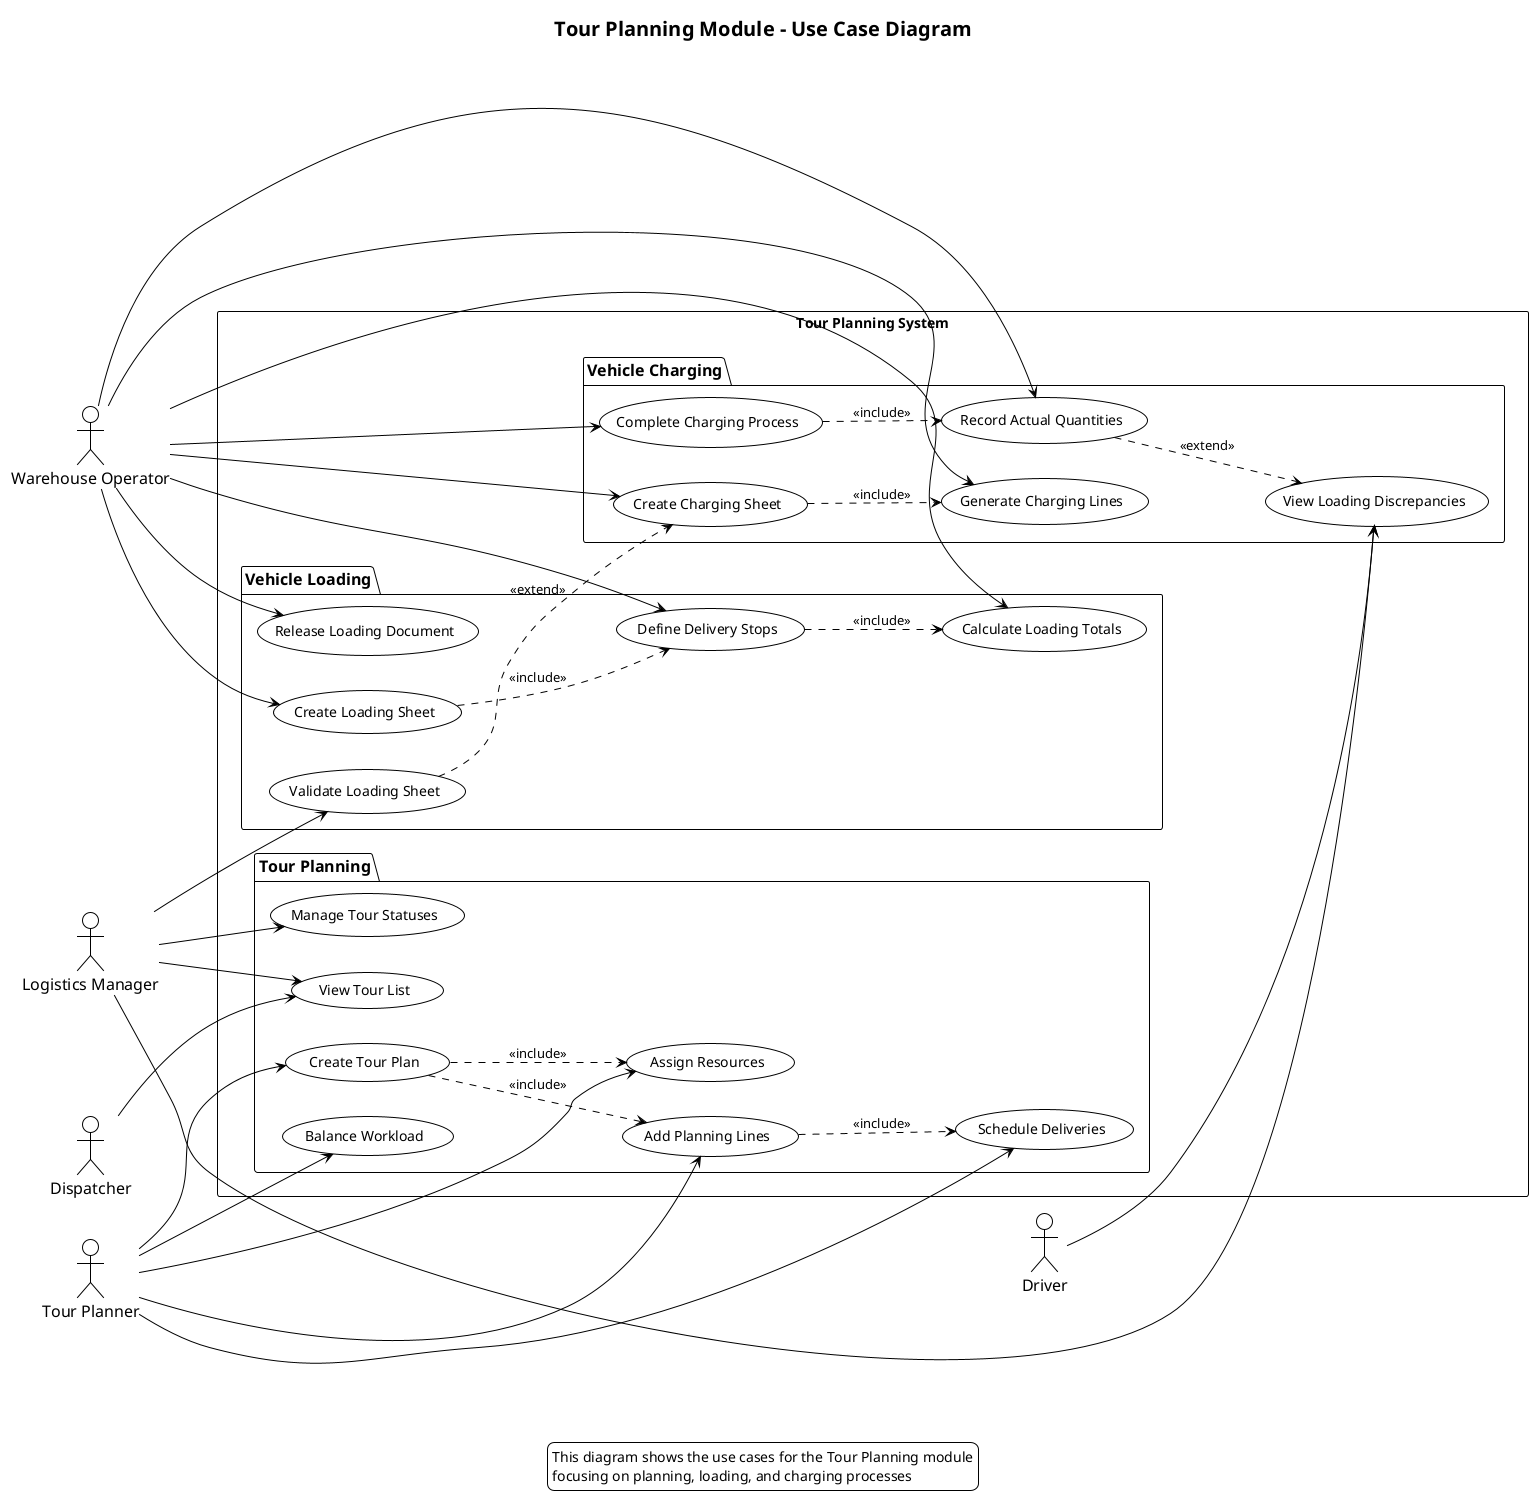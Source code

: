 @startuml Tour Planning Use Case Diagram
!theme plain
skinparam pageFormat A4
skinparam pageOrientation portrait
skinparam usecaseFontSize 14
skinparam actorFontSize 16
skinparam packageFontSize 16
skinparam titleFontSize 20
skinparam legendFontSize 14

title Tour Planning Module - Use Case Diagram

left to right direction

actor "Logistics Manager" as LogManager
actor "Tour Planner" as Planner
actor "Warehouse Operator" as Warehouse
actor "Driver" as Driver
actor "Dispatcher" as Dispatcher

rectangle "Tour Planning System" {
  package "Tour Planning" {
    usecase "Create Tour Plan" as CreateTour
    usecase "Add Planning Lines" as AddLines
    usecase "Assign Resources" as AssignResources
    usecase "Schedule Deliveries" as ScheduleDeliveries
    usecase "Balance Workload" as BalanceWorkload
    usecase "Manage Tour Statuses" as ManageStatus
    usecase "View Tour List" as ViewTours
  }

  package "Vehicle Loading" {
    usecase "Create Loading Sheet" as CreateLoading
    usecase "Define Delivery Stops" as DefineStops
    usecase "Release Loading Document" as ReleaseLoading
    usecase "Calculate Loading Totals" as CalcLoadingTotals
    usecase "Validate Loading Sheet" as ValidateLoading
  }

  package "Vehicle Charging" {
    usecase "Create Charging Sheet" as CreateCharging
    usecase "Generate Charging Lines" as GenChargingLines
    usecase "Record Actual Quantities" as RecordQuantities
    usecase "Complete Charging Process" as CompleteCharging
    usecase "View Loading Discrepancies" as ViewDiscrepancies
  }
}

' Tour Planning relationships
Planner --> CreateTour
Planner --> AddLines
Planner --> AssignResources
Planner --> ScheduleDeliveries
Planner --> BalanceWorkload
LogManager --> ManageStatus
LogManager --> ViewTours
Dispatcher --> ViewTours

' Vehicle Loading relationships
Warehouse --> CreateLoading
Warehouse --> DefineStops
Warehouse --> ReleaseLoading
Warehouse --> CalcLoadingTotals
LogManager --> ValidateLoading

' Vehicle Charging relationships
Warehouse --> CreateCharging
Warehouse --> GenChargingLines
Warehouse --> RecordQuantities
Warehouse --> CompleteCharging
LogManager --> ViewDiscrepancies
Driver --> ViewDiscrepancies

' Use case relationships
CreateTour ..> AssignResources : <<include>>
CreateTour ..> AddLines : <<include>>
AddLines ..> ScheduleDeliveries : <<include>>
CreateLoading ..> DefineStops : <<include>>
DefineStops ..> CalcLoadingTotals : <<include>>
ValidateLoading ..> CreateCharging : <<extend>>
CreateCharging ..> GenChargingLines : <<include>>
CompleteCharging ..> RecordQuantities : <<include>>
RecordQuantities ..> ViewDiscrepancies : <<extend>>

legend
  This diagram shows the use cases for the Tour Planning module
  focusing on planning, loading, and charging processes
end legend

@enduml 